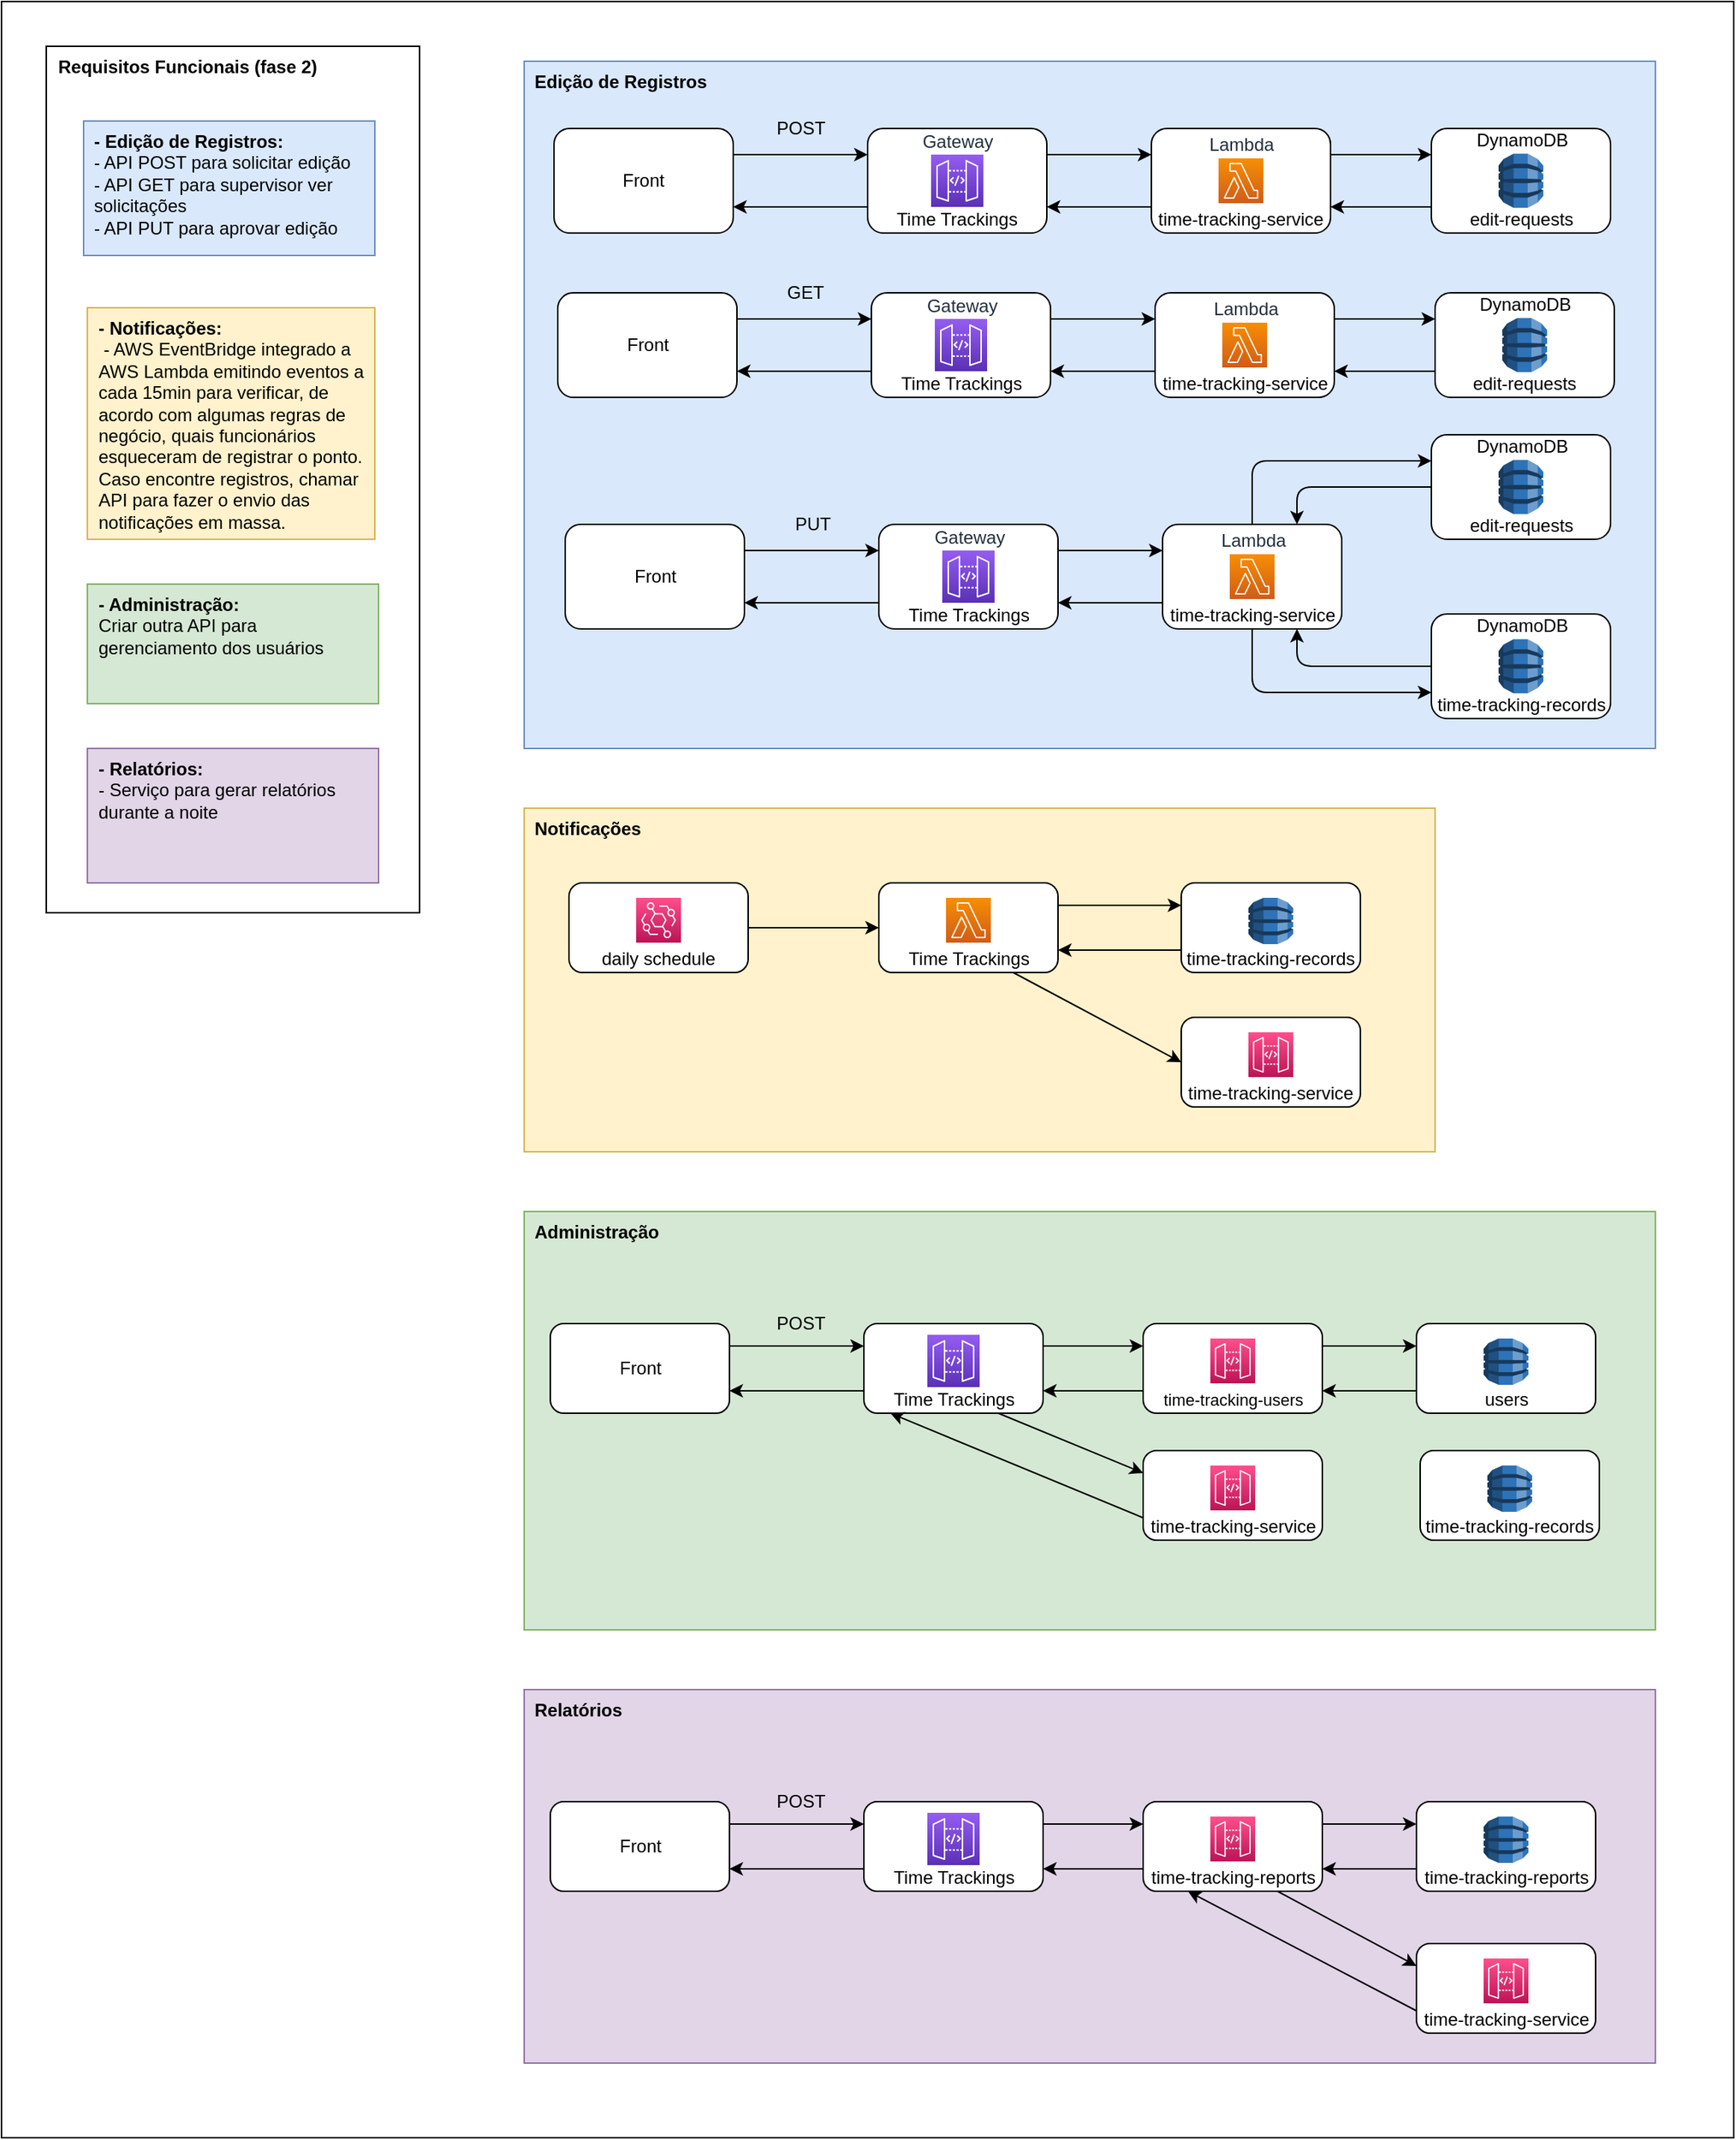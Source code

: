 <mxfile>
    <diagram id="Dt_Y4vuhJiNYURmJwnkU" name="Page-1">
        <mxGraphModel dx="2182" dy="1574" grid="1" gridSize="10" guides="1" tooltips="1" connect="1" arrows="1" fold="1" page="1" pageScale="1" pageWidth="850" pageHeight="1100" math="0" shadow="0">
            <root>
                <mxCell id="0"/>
                <mxCell id="1" parent="0"/>
                <mxCell id="322" value="" style="rounded=0;whiteSpace=wrap;html=1;align=left;verticalAlign=top;fontStyle=1;spacingLeft=6;" vertex="1" parent="1">
                    <mxGeometry x="300" y="10" width="1160" height="1430" as="geometry"/>
                </mxCell>
                <mxCell id="3" value="Requisitos Funcionais (fase 2)" style="rounded=0;whiteSpace=wrap;html=1;align=left;verticalAlign=top;fontStyle=1;spacingLeft=6;" parent="1" vertex="1">
                    <mxGeometry x="330" y="40" width="250" height="500" as="geometry"/>
                </mxCell>
                <mxCell id="4" value="&lt;b&gt;- Edição de Registros:&lt;/b&gt;&lt;br&gt;- API POST para solicitar edição&lt;br&gt;- API PUT para aprovar edição" style="rounded=0;whiteSpace=wrap;html=1;align=left;verticalAlign=top;spacingLeft=5;" parent="1" vertex="1">
                    <mxGeometry x="355" y="90" width="195" height="60" as="geometry"/>
                </mxCell>
                <mxCell id="5" value="&lt;b&gt;- Notificações:&lt;/b&gt;&lt;br&gt;&amp;nbsp;" style="rounded=0;whiteSpace=wrap;html=1;align=left;verticalAlign=top;spacingLeft=5;" parent="1" vertex="1">
                    <mxGeometry x="355" y="180" width="195" height="90" as="geometry"/>
                </mxCell>
                <mxCell id="6" value="&lt;b&gt;- Administração:&lt;/b&gt;&lt;br&gt;" style="rounded=0;whiteSpace=wrap;html=1;align=left;verticalAlign=top;spacingLeft=5;" parent="1" vertex="1">
                    <mxGeometry x="355" y="305" width="195" height="80" as="geometry"/>
                </mxCell>
                <mxCell id="7" value="&lt;b&gt;- Relatórios:&lt;/b&gt;&lt;br&gt;" style="rounded=0;whiteSpace=wrap;html=1;align=left;verticalAlign=top;spacingLeft=5;" parent="1" vertex="1">
                    <mxGeometry x="355" y="420" width="195" height="90" as="geometry"/>
                </mxCell>
                <mxCell id="8" value="Requisitos Funcionais (fase 2)" style="rounded=0;whiteSpace=wrap;html=1;align=left;verticalAlign=top;fontStyle=1;spacingLeft=6;" parent="1" vertex="1">
                    <mxGeometry x="330" y="40" width="250" height="580" as="geometry"/>
                </mxCell>
                <mxCell id="9" value="&lt;b&gt;- Edição de Registros:&lt;/b&gt;&lt;br&gt;- API POST para solicitar edição&lt;br&gt;- API GET para supervisor ver solicitações&lt;br&gt;- API PUT para aprovar edição" style="rounded=0;whiteSpace=wrap;html=1;align=left;verticalAlign=top;spacingLeft=5;fillColor=#dae8fc;strokeColor=#6c8ebf;" parent="1" vertex="1">
                    <mxGeometry x="355" y="90" width="195" height="90" as="geometry"/>
                </mxCell>
                <mxCell id="10" value="&lt;b&gt;- Notificações:&lt;/b&gt;&lt;br&gt;&amp;nbsp;- AWS EventBridge integrado a AWS Lambda emitindo eventos a cada 15min para verificar, de acordo com algumas regras de negócio, quais funcionários esqueceram de registrar o ponto. Caso encontre registros, chamar API para fazer o envio das notificações em massa." style="rounded=0;whiteSpace=wrap;html=1;align=left;verticalAlign=top;spacingLeft=5;fillColor=#fff2cc;strokeColor=#d6b656;" parent="1" vertex="1">
                    <mxGeometry x="357.5" y="215" width="192.5" height="155" as="geometry"/>
                </mxCell>
                <mxCell id="11" value="&lt;b&gt;- Administração:&lt;br&gt;&lt;/b&gt;Criar outra API para gerenciamento dos usuários" style="rounded=0;whiteSpace=wrap;html=1;align=left;verticalAlign=top;spacingLeft=5;fillColor=#d5e8d4;strokeColor=#82b366;" parent="1" vertex="1">
                    <mxGeometry x="357.5" y="400" width="195" height="80" as="geometry"/>
                </mxCell>
                <mxCell id="12" value="&lt;b&gt;- Relatórios:&lt;br&gt;&lt;/b&gt;- Serviço para gerar relatórios durante a noite" style="rounded=0;whiteSpace=wrap;html=1;align=left;verticalAlign=top;spacingLeft=5;fillColor=#e1d5e7;strokeColor=#9673a6;" parent="1" vertex="1">
                    <mxGeometry x="357.5" y="510" width="195" height="90" as="geometry"/>
                </mxCell>
                <mxCell id="68" value="&lt;b style=&quot;border-color: var(--border-color);&quot;&gt;Edição de Registros&lt;/b&gt;" style="rounded=0;whiteSpace=wrap;html=1;container=0;align=left;verticalAlign=top;spacingLeft=5;fillColor=#dae8fc;strokeColor=#6c8ebf;" parent="1" vertex="1">
                    <mxGeometry x="650" y="50" width="757.5" height="460" as="geometry"/>
                </mxCell>
                <mxCell id="102" style="edgeStyle=none;html=1;entryX=0;entryY=0.25;entryDx=0;entryDy=0;exitX=1;exitY=0.25;exitDx=0;exitDy=0;" parent="1" source="103" target="252" edge="1">
                    <mxGeometry relative="1" as="geometry">
                        <mxPoint x="887.5" y="380" as="targetPoint"/>
                    </mxGeometry>
                </mxCell>
                <mxCell id="103" value="Front" style="rounded=1;whiteSpace=wrap;html=1;container=0;" parent="1" vertex="1">
                    <mxGeometry x="677.5" y="360" width="120" height="70" as="geometry"/>
                </mxCell>
                <mxCell id="104" value="PUT" style="text;html=1;align=center;verticalAlign=middle;resizable=0;points=[];autosize=1;strokeColor=none;fillColor=none;container=0;" parent="1" vertex="1">
                    <mxGeometry x="817.5" y="345" width="50" height="30" as="geometry"/>
                </mxCell>
                <mxCell id="112" style="edgeStyle=none;html=1;entryX=1;entryY=0.75;entryDx=0;entryDy=0;exitX=0;exitY=0.75;exitDx=0;exitDy=0;" parent="1" source="252" target="103" edge="1">
                    <mxGeometry relative="1" as="geometry">
                        <mxPoint x="887.5" y="410" as="sourcePoint"/>
                    </mxGeometry>
                </mxCell>
                <mxCell id="113" style="edgeStyle=none;html=1;entryX=0;entryY=0.25;entryDx=0;entryDy=0;exitX=1;exitY=0.25;exitDx=0;exitDy=0;" parent="1" source="252" target="255" edge="1">
                    <mxGeometry relative="1" as="geometry">
                        <mxPoint x="1007.5" y="380" as="sourcePoint"/>
                        <mxPoint x="1074.5" y="380" as="targetPoint"/>
                    </mxGeometry>
                </mxCell>
                <mxCell id="114" style="edgeStyle=none;html=1;entryX=1;entryY=0.75;entryDx=0;entryDy=0;exitX=0;exitY=0.75;exitDx=0;exitDy=0;" parent="1" source="255" target="252" edge="1">
                    <mxGeometry relative="1" as="geometry">
                        <mxPoint x="1074.5" y="410" as="sourcePoint"/>
                        <mxPoint x="1007.5" y="410" as="targetPoint"/>
                    </mxGeometry>
                </mxCell>
                <mxCell id="119" value="&lt;b style=&quot;border-color: var(--border-color);&quot;&gt;Notificações&lt;/b&gt;" style="rounded=0;whiteSpace=wrap;html=1;container=0;align=left;verticalAlign=top;spacingLeft=5;fillColor=#fff2cc;strokeColor=#d6b656;" parent="1" vertex="1">
                    <mxGeometry x="650" y="550" width="610" height="230" as="geometry"/>
                </mxCell>
                <mxCell id="126" value="" style="group" parent="1" vertex="1" connectable="0">
                    <mxGeometry x="1090" y="600" width="120" height="60" as="geometry"/>
                </mxCell>
                <mxCell id="127" value="time-tracking-records" style="rounded=1;whiteSpace=wrap;html=1;container=0;verticalAlign=bottom;" parent="126" vertex="1">
                    <mxGeometry width="120" height="60" as="geometry"/>
                </mxCell>
                <mxCell id="128" value="" style="outlineConnect=0;dashed=0;verticalLabelPosition=bottom;verticalAlign=top;align=center;html=1;shape=mxgraph.aws3.dynamo_db;fillColor=#2E73B8;gradientColor=none;" parent="126" vertex="1">
                    <mxGeometry x="45" y="10" width="30" height="31" as="geometry"/>
                </mxCell>
                <mxCell id="132" style="edgeStyle=none;html=1;entryX=0;entryY=0.25;entryDx=0;entryDy=0;exitX=1;exitY=0.25;exitDx=0;exitDy=0;" parent="1" source="135" target="127" edge="1">
                    <mxGeometry relative="1" as="geometry">
                        <mxPoint x="1074.5" y="615" as="targetPoint"/>
                    </mxGeometry>
                </mxCell>
                <mxCell id="133" style="edgeStyle=none;html=1;entryX=1;entryY=0.75;entryDx=0;entryDy=0;exitX=0;exitY=0.75;exitDx=0;exitDy=0;" parent="1" source="127" target="135" edge="1">
                    <mxGeometry relative="1" as="geometry">
                        <mxPoint x="1074.5" y="645" as="sourcePoint"/>
                    </mxGeometry>
                </mxCell>
                <mxCell id="134" value="" style="group" parent="1" vertex="1" connectable="0">
                    <mxGeometry x="887.5" y="600" width="120" height="60" as="geometry"/>
                </mxCell>
                <mxCell id="135" value="&lt;span style=&quot;&quot;&gt;Time Trackings&lt;/span&gt;" style="rounded=1;whiteSpace=wrap;html=1;container=0;verticalAlign=bottom;" parent="134" vertex="1">
                    <mxGeometry width="120" height="60" as="geometry"/>
                </mxCell>
                <mxCell id="174" value="" style="sketch=0;points=[[0,0,0],[0.25,0,0],[0.5,0,0],[0.75,0,0],[1,0,0],[0,1,0],[0.25,1,0],[0.5,1,0],[0.75,1,0],[1,1,0],[0,0.25,0],[0,0.5,0],[0,0.75,0],[1,0.25,0],[1,0.5,0],[1,0.75,0]];outlineConnect=0;fontColor=#232F3E;gradientColor=#F78E04;gradientDirection=north;fillColor=#D05C17;strokeColor=#ffffff;dashed=0;verticalLabelPosition=bottom;verticalAlign=top;align=center;html=1;fontSize=12;fontStyle=0;aspect=fixed;shape=mxgraph.aws4.resourceIcon;resIcon=mxgraph.aws4.lambda;container=0;" parent="134" vertex="1">
                    <mxGeometry x="45" y="10" width="30" height="30" as="geometry"/>
                </mxCell>
                <mxCell id="173" style="edgeStyle=none;html=1;entryX=0;entryY=0.5;entryDx=0;entryDy=0;" parent="1" source="170" target="135" edge="1">
                    <mxGeometry relative="1" as="geometry"/>
                </mxCell>
                <mxCell id="170" value="daily&amp;nbsp;&lt;span style=&quot;&quot;&gt;schedule&lt;/span&gt;" style="rounded=1;whiteSpace=wrap;html=1;container=0;verticalAlign=bottom;" parent="1" vertex="1">
                    <mxGeometry x="680" y="600" width="120" height="60" as="geometry"/>
                </mxCell>
                <mxCell id="169" value="" style="sketch=0;points=[[0,0,0],[0.25,0,0],[0.5,0,0],[0.75,0,0],[1,0,0],[0,1,0],[0.25,1,0],[0.5,1,0],[0.75,1,0],[1,1,0],[0,0.25,0],[0,0.5,0],[0,0.75,0],[1,0.25,0],[1,0.5,0],[1,0.75,0]];outlineConnect=0;fontColor=#232F3E;gradientColor=#FF4F8B;gradientDirection=north;fillColor=#BC1356;strokeColor=#ffffff;dashed=0;verticalLabelPosition=bottom;verticalAlign=top;align=center;html=1;fontSize=12;fontStyle=0;aspect=fixed;shape=mxgraph.aws4.resourceIcon;resIcon=mxgraph.aws4.eventbridge;" parent="1" vertex="1">
                    <mxGeometry x="725" y="610" width="30" height="30" as="geometry"/>
                </mxCell>
                <mxCell id="175" style="edgeStyle=none;html=1;entryX=0;entryY=0.5;entryDx=0;entryDy=0;exitX=0.75;exitY=1;exitDx=0;exitDy=0;" parent="1" source="135" target="140" edge="1">
                    <mxGeometry relative="1" as="geometry"/>
                </mxCell>
                <mxCell id="177" value="" style="group" parent="1" vertex="1" connectable="0">
                    <mxGeometry x="1090" y="690" width="120" height="60" as="geometry"/>
                </mxCell>
                <mxCell id="140" value="&lt;span style=&quot;&quot;&gt;time-tracking-service&lt;/span&gt;" style="rounded=1;whiteSpace=wrap;html=1;container=0;verticalAlign=bottom;" parent="177" vertex="1">
                    <mxGeometry width="120" height="60" as="geometry"/>
                </mxCell>
                <mxCell id="141" value="" style="sketch=0;points=[[0,0,0],[0.25,0,0],[0.5,0,0],[0.75,0,0],[1,0,0],[0,1,0],[0.25,1,0],[0.5,1,0],[0.75,1,0],[1,1,0],[0,0.25,0],[0,0.5,0],[0,0.75,0],[1,0.25,0],[1,0.5,0],[1,0.75,0]];outlineConnect=0;fontColor=#232F3E;gradientColor=#FF4F8B;gradientDirection=north;fillColor=#BC1356;strokeColor=#ffffff;dashed=0;verticalLabelPosition=bottom;verticalAlign=top;align=center;html=1;fontSize=12;fontStyle=0;aspect=fixed;shape=mxgraph.aws4.resourceIcon;resIcon=mxgraph.aws4.api_gateway;container=0;" parent="177" vertex="1">
                    <mxGeometry x="45" y="10" width="30" height="30" as="geometry"/>
                </mxCell>
                <mxCell id="195" value="&lt;b style=&quot;border-color: var(--border-color);&quot;&gt;Administração&lt;/b&gt;" style="rounded=0;whiteSpace=wrap;html=1;container=0;align=left;verticalAlign=top;spacingLeft=5;fillColor=#d5e8d4;strokeColor=#82b366;" parent="1" vertex="1">
                    <mxGeometry x="650" y="820" width="757.5" height="280" as="geometry"/>
                </mxCell>
                <mxCell id="196" style="edgeStyle=none;html=1;entryX=0;entryY=0.25;entryDx=0;entryDy=0;exitX=1;exitY=0.25;exitDx=0;exitDy=0;" parent="1" source="197" target="210" edge="1">
                    <mxGeometry relative="1" as="geometry"/>
                </mxCell>
                <mxCell id="197" value="Front" style="rounded=1;whiteSpace=wrap;html=1;container=0;" parent="1" vertex="1">
                    <mxGeometry x="667.5" y="895" width="120" height="60" as="geometry"/>
                </mxCell>
                <mxCell id="198" value="POST" style="text;html=1;align=center;verticalAlign=middle;resizable=0;points=[];autosize=1;strokeColor=none;fillColor=none;container=0;" parent="1" vertex="1">
                    <mxGeometry x="805" y="880" width="60" height="30" as="geometry"/>
                </mxCell>
                <mxCell id="235" style="edgeStyle=none;html=1;entryX=0;entryY=0.25;entryDx=0;entryDy=0;fontSize=11;exitX=0.75;exitY=1;exitDx=0;exitDy=0;" parent="1" source="210" target="233" edge="1">
                    <mxGeometry relative="1" as="geometry"/>
                </mxCell>
                <mxCell id="199" value="&lt;span style=&quot;&quot;&gt;&lt;font style=&quot;font-size: 11px;&quot;&gt;time-tracking-users&lt;/font&gt;&lt;/span&gt;" style="rounded=1;whiteSpace=wrap;html=1;container=0;verticalAlign=bottom;" parent="1" vertex="1">
                    <mxGeometry x="1064.5" y="895" width="120" height="60" as="geometry"/>
                </mxCell>
                <mxCell id="200" value="" style="sketch=0;points=[[0,0,0],[0.25,0,0],[0.5,0,0],[0.75,0,0],[1,0,0],[0,1,0],[0.25,1,0],[0.5,1,0],[0.75,1,0],[1,1,0],[0,0.25,0],[0,0.5,0],[0,0.75,0],[1,0.25,0],[1,0.5,0],[1,0.75,0]];outlineConnect=0;fontColor=#232F3E;gradientColor=#FF4F8B;gradientDirection=north;fillColor=#BC1356;strokeColor=#ffffff;dashed=0;verticalLabelPosition=bottom;verticalAlign=top;align=center;html=1;fontSize=12;fontStyle=0;aspect=fixed;shape=mxgraph.aws4.resourceIcon;resIcon=mxgraph.aws4.api_gateway;container=0;" parent="1" vertex="1">
                    <mxGeometry x="1109.5" y="905" width="30" height="30" as="geometry"/>
                </mxCell>
                <mxCell id="201" value="" style="group" parent="1" vertex="1" connectable="0">
                    <mxGeometry x="1247.5" y="895" width="120" height="60" as="geometry"/>
                </mxCell>
                <mxCell id="202" value="users" style="rounded=1;whiteSpace=wrap;html=1;container=0;verticalAlign=bottom;" parent="201" vertex="1">
                    <mxGeometry width="120" height="60" as="geometry"/>
                </mxCell>
                <mxCell id="203" value="" style="outlineConnect=0;dashed=0;verticalLabelPosition=bottom;verticalAlign=top;align=center;html=1;shape=mxgraph.aws3.dynamo_db;fillColor=#2E73B8;gradientColor=none;" parent="201" vertex="1">
                    <mxGeometry x="45" y="10" width="30" height="31" as="geometry"/>
                </mxCell>
                <mxCell id="204" style="edgeStyle=none;html=1;entryX=0;entryY=0.25;entryDx=0;entryDy=0;exitX=1;exitY=0.25;exitDx=0;exitDy=0;" parent="1" source="199" target="202" edge="1">
                    <mxGeometry relative="1" as="geometry"/>
                </mxCell>
                <mxCell id="205" style="edgeStyle=none;html=1;entryX=1;entryY=0.75;entryDx=0;entryDy=0;exitX=0;exitY=0.75;exitDx=0;exitDy=0;" parent="1" source="202" target="199" edge="1">
                    <mxGeometry relative="1" as="geometry"/>
                </mxCell>
                <mxCell id="206" style="edgeStyle=none;html=1;entryX=1;entryY=0.75;entryDx=0;entryDy=0;exitX=0;exitY=0.75;exitDx=0;exitDy=0;" parent="1" source="210" target="197" edge="1">
                    <mxGeometry relative="1" as="geometry"/>
                </mxCell>
                <mxCell id="207" style="edgeStyle=none;html=1;entryX=0;entryY=0.25;entryDx=0;entryDy=0;exitX=1;exitY=0.25;exitDx=0;exitDy=0;" parent="1" source="210" target="199" edge="1">
                    <mxGeometry relative="1" as="geometry"/>
                </mxCell>
                <mxCell id="208" style="edgeStyle=none;html=1;entryX=1;entryY=0.75;entryDx=0;entryDy=0;exitX=0;exitY=0.75;exitDx=0;exitDy=0;" parent="1" source="199" target="210" edge="1">
                    <mxGeometry relative="1" as="geometry"/>
                </mxCell>
                <mxCell id="209" value="" style="group" parent="1" vertex="1" connectable="0">
                    <mxGeometry x="877.5" y="895" width="120" height="60" as="geometry"/>
                </mxCell>
                <mxCell id="210" value="&lt;span style=&quot;&quot;&gt;Time Trackings&lt;/span&gt;" style="rounded=1;whiteSpace=wrap;html=1;container=0;verticalAlign=bottom;" parent="209" vertex="1">
                    <mxGeometry width="120" height="60" as="geometry"/>
                </mxCell>
                <mxCell id="211" value="" style="sketch=0;points=[[0,0,0],[0.25,0,0],[0.5,0,0],[0.75,0,0],[1,0,0],[0,1,0],[0.25,1,0],[0.5,1,0],[0.75,1,0],[1,1,0],[0,0.25,0],[0,0.5,0],[0,0.75,0],[1,0.25,0],[1,0.5,0],[1,0.75,0]];outlineConnect=0;fontColor=#232F3E;gradientColor=#945DF2;gradientDirection=north;fillColor=#5A30B5;strokeColor=#ffffff;dashed=0;verticalLabelPosition=bottom;verticalAlign=top;align=center;html=1;fontSize=12;fontStyle=0;aspect=fixed;shape=mxgraph.aws4.resourceIcon;resIcon=mxgraph.aws4.api_gateway;" parent="209" vertex="1">
                    <mxGeometry x="42.5" y="7.5" width="35" height="35" as="geometry"/>
                </mxCell>
                <mxCell id="212" value="&lt;b style=&quot;border-color: var(--border-color);&quot;&gt;Relatórios&lt;/b&gt;" style="rounded=0;whiteSpace=wrap;html=1;container=0;align=left;verticalAlign=top;spacingLeft=5;fillColor=#e1d5e7;strokeColor=#9673a6;" parent="1" vertex="1">
                    <mxGeometry x="650" y="1140" width="757.5" height="250" as="geometry"/>
                </mxCell>
                <mxCell id="213" style="edgeStyle=none;html=1;entryX=0;entryY=0.25;entryDx=0;entryDy=0;exitX=1;exitY=0.25;exitDx=0;exitDy=0;" parent="1" source="214" target="227" edge="1">
                    <mxGeometry relative="1" as="geometry"/>
                </mxCell>
                <mxCell id="214" value="Front" style="rounded=1;whiteSpace=wrap;html=1;container=0;" parent="1" vertex="1">
                    <mxGeometry x="667.5" y="1215" width="120" height="60" as="geometry"/>
                </mxCell>
                <mxCell id="215" value="POST" style="text;html=1;align=center;verticalAlign=middle;resizable=0;points=[];autosize=1;strokeColor=none;fillColor=none;container=0;" parent="1" vertex="1">
                    <mxGeometry x="805" y="1200" width="60" height="30" as="geometry"/>
                </mxCell>
                <mxCell id="231" style="edgeStyle=none;html=1;entryX=0;entryY=0.25;entryDx=0;entryDy=0;exitX=0.75;exitY=1;exitDx=0;exitDy=0;" parent="1" source="216" target="229" edge="1">
                    <mxGeometry relative="1" as="geometry"/>
                </mxCell>
                <mxCell id="216" value="&lt;span style=&quot;&quot;&gt;time-tracking-reports&lt;/span&gt;" style="rounded=1;whiteSpace=wrap;html=1;container=0;verticalAlign=bottom;" parent="1" vertex="1">
                    <mxGeometry x="1064.5" y="1215" width="120" height="60" as="geometry"/>
                </mxCell>
                <mxCell id="217" value="" style="sketch=0;points=[[0,0,0],[0.25,0,0],[0.5,0,0],[0.75,0,0],[1,0,0],[0,1,0],[0.25,1,0],[0.5,1,0],[0.75,1,0],[1,1,0],[0,0.25,0],[0,0.5,0],[0,0.75,0],[1,0.25,0],[1,0.5,0],[1,0.75,0]];outlineConnect=0;fontColor=#232F3E;gradientColor=#FF4F8B;gradientDirection=north;fillColor=#BC1356;strokeColor=#ffffff;dashed=0;verticalLabelPosition=bottom;verticalAlign=top;align=center;html=1;fontSize=12;fontStyle=0;aspect=fixed;shape=mxgraph.aws4.resourceIcon;resIcon=mxgraph.aws4.api_gateway;container=0;" parent="1" vertex="1">
                    <mxGeometry x="1109.5" y="1225" width="30" height="30" as="geometry"/>
                </mxCell>
                <mxCell id="218" value="" style="group" parent="1" vertex="1" connectable="0">
                    <mxGeometry x="1247.5" y="1215" width="120" height="60" as="geometry"/>
                </mxCell>
                <mxCell id="219" value="time-tracking-reports" style="rounded=1;whiteSpace=wrap;html=1;container=0;verticalAlign=bottom;" parent="218" vertex="1">
                    <mxGeometry width="120" height="60" as="geometry"/>
                </mxCell>
                <mxCell id="220" value="" style="outlineConnect=0;dashed=0;verticalLabelPosition=bottom;verticalAlign=top;align=center;html=1;shape=mxgraph.aws3.dynamo_db;fillColor=#2E73B8;gradientColor=none;" parent="218" vertex="1">
                    <mxGeometry x="45" y="10" width="30" height="31" as="geometry"/>
                </mxCell>
                <mxCell id="221" style="edgeStyle=none;html=1;entryX=0;entryY=0.25;entryDx=0;entryDy=0;exitX=1;exitY=0.25;exitDx=0;exitDy=0;" parent="1" source="216" target="219" edge="1">
                    <mxGeometry relative="1" as="geometry"/>
                </mxCell>
                <mxCell id="222" style="edgeStyle=none;html=1;entryX=1;entryY=0.75;entryDx=0;entryDy=0;exitX=0;exitY=0.75;exitDx=0;exitDy=0;" parent="1" source="219" target="216" edge="1">
                    <mxGeometry relative="1" as="geometry"/>
                </mxCell>
                <mxCell id="223" style="edgeStyle=none;html=1;entryX=1;entryY=0.75;entryDx=0;entryDy=0;exitX=0;exitY=0.75;exitDx=0;exitDy=0;" parent="1" source="227" target="214" edge="1">
                    <mxGeometry relative="1" as="geometry"/>
                </mxCell>
                <mxCell id="224" style="edgeStyle=none;html=1;entryX=0;entryY=0.25;entryDx=0;entryDy=0;exitX=1;exitY=0.25;exitDx=0;exitDy=0;" parent="1" source="227" target="216" edge="1">
                    <mxGeometry relative="1" as="geometry"/>
                </mxCell>
                <mxCell id="225" style="edgeStyle=none;html=1;entryX=1;entryY=0.75;entryDx=0;entryDy=0;exitX=0;exitY=0.75;exitDx=0;exitDy=0;" parent="1" source="216" target="227" edge="1">
                    <mxGeometry relative="1" as="geometry"/>
                </mxCell>
                <mxCell id="226" value="" style="group" parent="1" vertex="1" connectable="0">
                    <mxGeometry x="877.5" y="1215" width="120" height="60" as="geometry"/>
                </mxCell>
                <mxCell id="227" value="&lt;span style=&quot;&quot;&gt;Time Trackings&lt;/span&gt;" style="rounded=1;whiteSpace=wrap;html=1;container=0;verticalAlign=bottom;" parent="226" vertex="1">
                    <mxGeometry width="120" height="60" as="geometry"/>
                </mxCell>
                <mxCell id="228" value="" style="sketch=0;points=[[0,0,0],[0.25,0,0],[0.5,0,0],[0.75,0,0],[1,0,0],[0,1,0],[0.25,1,0],[0.5,1,0],[0.75,1,0],[1,1,0],[0,0.25,0],[0,0.5,0],[0,0.75,0],[1,0.25,0],[1,0.5,0],[1,0.75,0]];outlineConnect=0;fontColor=#232F3E;gradientColor=#945DF2;gradientDirection=north;fillColor=#5A30B5;strokeColor=#ffffff;dashed=0;verticalLabelPosition=bottom;verticalAlign=top;align=center;html=1;fontSize=12;fontStyle=0;aspect=fixed;shape=mxgraph.aws4.resourceIcon;resIcon=mxgraph.aws4.api_gateway;" parent="226" vertex="1">
                    <mxGeometry x="42.5" y="7.5" width="35" height="35" as="geometry"/>
                </mxCell>
                <mxCell id="232" style="edgeStyle=none;html=1;entryX=0.25;entryY=1;entryDx=0;entryDy=0;exitX=0;exitY=0.75;exitDx=0;exitDy=0;" parent="1" source="229" target="216" edge="1">
                    <mxGeometry relative="1" as="geometry"/>
                </mxCell>
                <mxCell id="229" value="&lt;span style=&quot;&quot;&gt;time-tracking-service&lt;/span&gt;" style="rounded=1;whiteSpace=wrap;html=1;container=0;verticalAlign=bottom;" parent="1" vertex="1">
                    <mxGeometry x="1247.5" y="1310" width="120" height="60" as="geometry"/>
                </mxCell>
                <mxCell id="230" value="" style="sketch=0;points=[[0,0,0],[0.25,0,0],[0.5,0,0],[0.75,0,0],[1,0,0],[0,1,0],[0.25,1,0],[0.5,1,0],[0.75,1,0],[1,1,0],[0,0.25,0],[0,0.5,0],[0,0.75,0],[1,0.25,0],[1,0.5,0],[1,0.75,0]];outlineConnect=0;fontColor=#232F3E;gradientColor=#FF4F8B;gradientDirection=north;fillColor=#BC1356;strokeColor=#ffffff;dashed=0;verticalLabelPosition=bottom;verticalAlign=top;align=center;html=1;fontSize=12;fontStyle=0;aspect=fixed;shape=mxgraph.aws4.resourceIcon;resIcon=mxgraph.aws4.api_gateway;container=0;" parent="1" vertex="1">
                    <mxGeometry x="1292.5" y="1320" width="30" height="30" as="geometry"/>
                </mxCell>
                <mxCell id="236" style="edgeStyle=none;html=1;entryX=0.148;entryY=1;entryDx=0;entryDy=0;fontSize=11;exitX=0;exitY=0.75;exitDx=0;exitDy=0;entryPerimeter=0;" parent="1" source="233" target="210" edge="1">
                    <mxGeometry relative="1" as="geometry"/>
                </mxCell>
                <mxCell id="233" value="time-tracking-service" style="rounded=1;whiteSpace=wrap;html=1;container=0;verticalAlign=bottom;" parent="1" vertex="1">
                    <mxGeometry x="1064.5" y="980" width="120" height="60" as="geometry"/>
                </mxCell>
                <mxCell id="234" value="" style="sketch=0;points=[[0,0,0],[0.25,0,0],[0.5,0,0],[0.75,0,0],[1,0,0],[0,1,0],[0.25,1,0],[0.5,1,0],[0.75,1,0],[1,1,0],[0,0.25,0],[0,0.5,0],[0,0.75,0],[1,0.25,0],[1,0.5,0],[1,0.75,0]];outlineConnect=0;fontColor=#232F3E;gradientColor=#FF4F8B;gradientDirection=north;fillColor=#BC1356;strokeColor=#ffffff;dashed=0;verticalLabelPosition=bottom;verticalAlign=top;align=center;html=1;fontSize=12;fontStyle=0;aspect=fixed;shape=mxgraph.aws4.resourceIcon;resIcon=mxgraph.aws4.api_gateway;container=0;" parent="1" vertex="1">
                    <mxGeometry x="1109.5" y="990" width="30" height="30" as="geometry"/>
                </mxCell>
                <mxCell id="239" value="" style="group" vertex="1" connectable="0" parent="1">
                    <mxGeometry x="1250" y="980" width="120" height="60" as="geometry"/>
                </mxCell>
                <mxCell id="240" value="time-tracking-records" style="rounded=1;whiteSpace=wrap;html=1;container=0;verticalAlign=bottom;" vertex="1" parent="239">
                    <mxGeometry width="120" height="60" as="geometry"/>
                </mxCell>
                <mxCell id="241" value="" style="outlineConnect=0;dashed=0;verticalLabelPosition=bottom;verticalAlign=top;align=center;html=1;shape=mxgraph.aws3.dynamo_db;fillColor=#2E73B8;gradientColor=none;" vertex="1" parent="239">
                    <mxGeometry x="45" y="10" width="30" height="31" as="geometry"/>
                </mxCell>
                <mxCell id="251" value="" style="group" vertex="1" connectable="0" parent="1">
                    <mxGeometry x="887.5" y="360" width="120" height="70" as="geometry"/>
                </mxCell>
                <mxCell id="252" value="&lt;span style=&quot;&quot;&gt;Time Trackings&lt;/span&gt;" style="rounded=1;whiteSpace=wrap;html=1;container=0;verticalAlign=bottom;" vertex="1" parent="251">
                    <mxGeometry width="120" height="70" as="geometry"/>
                </mxCell>
                <mxCell id="253" value="Gateway" style="sketch=0;points=[[0,0,0],[0.25,0,0],[0.5,0,0],[0.75,0,0],[1,0,0],[0,1,0],[0.25,1,0],[0.5,1,0],[0.75,1,0],[1,1,0],[0,0.25,0],[0,0.5,0],[0,0.75,0],[1,0.25,0],[1,0.5,0],[1,0.75,0]];outlineConnect=0;fontColor=#232F3E;gradientColor=#945DF2;gradientDirection=north;fillColor=#5A30B5;strokeColor=#ffffff;dashed=0;verticalLabelPosition=top;verticalAlign=bottom;align=center;html=1;fontSize=12;fontStyle=0;aspect=fixed;shape=mxgraph.aws4.resourceIcon;resIcon=mxgraph.aws4.api_gateway;labelPosition=center;" vertex="1" parent="251">
                    <mxGeometry x="42.5" y="17.5" width="35" height="35" as="geometry"/>
                </mxCell>
                <mxCell id="254" value="" style="group;labelPosition=center;verticalLabelPosition=top;align=center;verticalAlign=bottom;" vertex="1" connectable="0" parent="1">
                    <mxGeometry x="1077.5" y="360" width="120" height="70" as="geometry"/>
                </mxCell>
                <mxCell id="269" value="" style="group" vertex="1" connectable="0" parent="254">
                    <mxGeometry width="120" height="70" as="geometry"/>
                </mxCell>
                <mxCell id="255" value="time-tracking-service" style="rounded=1;whiteSpace=wrap;html=1;container=0;verticalAlign=bottom;" vertex="1" parent="269">
                    <mxGeometry width="120" height="70" as="geometry"/>
                </mxCell>
                <mxCell id="257" value="Lambda" style="sketch=0;points=[[0,0,0],[0.25,0,0],[0.5,0,0],[0.75,0,0],[1,0,0],[0,1,0],[0.25,1,0],[0.5,1,0],[0.75,1,0],[1,1,0],[0,0.25,0],[0,0.5,0],[0,0.75,0],[1,0.25,0],[1,0.5,0],[1,0.75,0]];outlineConnect=0;fontColor=#232F3E;gradientColor=#F78E04;gradientDirection=north;fillColor=#D05C17;strokeColor=#ffffff;dashed=0;verticalLabelPosition=top;verticalAlign=bottom;align=center;html=1;fontSize=12;fontStyle=0;aspect=fixed;shape=mxgraph.aws4.resourceIcon;resIcon=mxgraph.aws4.lambda;container=0;labelPosition=center;" vertex="1" parent="269">
                    <mxGeometry x="45" y="20" width="30" height="30" as="geometry"/>
                </mxCell>
                <mxCell id="258" value="" style="group" vertex="1" connectable="0" parent="1">
                    <mxGeometry x="1257.5" y="420" width="120" height="70" as="geometry"/>
                </mxCell>
                <mxCell id="259" value="time-tracking-records" style="rounded=1;whiteSpace=wrap;html=1;container=0;verticalAlign=bottom;" vertex="1" parent="258">
                    <mxGeometry width="120" height="70" as="geometry"/>
                </mxCell>
                <mxCell id="260" value="DynamoDB" style="outlineConnect=0;dashed=0;verticalLabelPosition=top;verticalAlign=bottom;align=center;html=1;shape=mxgraph.aws3.dynamo_db;fillColor=#2E73B8;gradientColor=none;labelPosition=center;" vertex="1" parent="258">
                    <mxGeometry x="45" y="16.917" width="30" height="36.167" as="geometry"/>
                </mxCell>
                <mxCell id="261" value="" style="group" vertex="1" connectable="0" parent="1">
                    <mxGeometry x="1257.5" y="300" width="120" height="70" as="geometry"/>
                </mxCell>
                <mxCell id="262" value="edit-requests" style="rounded=1;whiteSpace=wrap;html=1;container=0;verticalAlign=bottom;" vertex="1" parent="261">
                    <mxGeometry width="120" height="70" as="geometry"/>
                </mxCell>
                <mxCell id="263" value="DynamoDB" style="outlineConnect=0;dashed=0;verticalLabelPosition=top;verticalAlign=bottom;align=center;html=1;shape=mxgraph.aws3.dynamo_db;fillColor=#2E73B8;gradientColor=none;labelPosition=center;" vertex="1" parent="261">
                    <mxGeometry x="45" y="16.917" width="30" height="36.167" as="geometry"/>
                </mxCell>
                <mxCell id="264" style="edgeStyle=orthogonalEdgeStyle;html=1;entryX=0;entryY=0.25;entryDx=0;entryDy=0;exitX=0.5;exitY=0;exitDx=0;exitDy=0;" edge="1" parent="1" source="255" target="262">
                    <mxGeometry relative="1" as="geometry"/>
                </mxCell>
                <mxCell id="265" style="edgeStyle=orthogonalEdgeStyle;html=1;entryX=0;entryY=0.75;entryDx=0;entryDy=0;exitX=0.5;exitY=1;exitDx=0;exitDy=0;" edge="1" parent="1" source="255" target="259">
                    <mxGeometry relative="1" as="geometry"/>
                </mxCell>
                <mxCell id="267" style="edgeStyle=orthogonalEdgeStyle;html=1;entryX=0.75;entryY=1;entryDx=0;entryDy=0;" edge="1" parent="1" source="259" target="255">
                    <mxGeometry relative="1" as="geometry"/>
                </mxCell>
                <mxCell id="268" style="edgeStyle=orthogonalEdgeStyle;html=1;entryX=0.75;entryY=0;entryDx=0;entryDy=0;exitX=0;exitY=0.5;exitDx=0;exitDy=0;" edge="1" parent="1" source="262" target="255">
                    <mxGeometry relative="1" as="geometry"/>
                </mxCell>
                <mxCell id="270" style="edgeStyle=none;html=1;entryX=0;entryY=0.25;entryDx=0;entryDy=0;exitX=1;exitY=0.25;exitDx=0;exitDy=0;" edge="1" parent="1" source="271" target="277">
                    <mxGeometry relative="1" as="geometry">
                        <mxPoint x="880" y="115" as="targetPoint"/>
                    </mxGeometry>
                </mxCell>
                <mxCell id="271" value="Front" style="rounded=1;whiteSpace=wrap;html=1;container=0;" vertex="1" parent="1">
                    <mxGeometry x="670" y="95" width="120" height="70" as="geometry"/>
                </mxCell>
                <mxCell id="272" value="POST" style="text;html=1;align=center;verticalAlign=middle;resizable=0;points=[];autosize=1;strokeColor=none;fillColor=none;container=0;" vertex="1" parent="1">
                    <mxGeometry x="805" y="80" width="60" height="30" as="geometry"/>
                </mxCell>
                <mxCell id="273" style="edgeStyle=none;html=1;entryX=1;entryY=0.75;entryDx=0;entryDy=0;exitX=0;exitY=0.75;exitDx=0;exitDy=0;" edge="1" parent="1" source="277" target="271">
                    <mxGeometry relative="1" as="geometry">
                        <mxPoint x="880" y="145" as="sourcePoint"/>
                    </mxGeometry>
                </mxCell>
                <mxCell id="274" style="edgeStyle=none;html=1;entryX=0;entryY=0.25;entryDx=0;entryDy=0;exitX=1;exitY=0.25;exitDx=0;exitDy=0;" edge="1" parent="1" source="277" target="281">
                    <mxGeometry relative="1" as="geometry">
                        <mxPoint x="1000" y="115" as="sourcePoint"/>
                        <mxPoint x="1067" y="115" as="targetPoint"/>
                    </mxGeometry>
                </mxCell>
                <mxCell id="275" style="edgeStyle=none;html=1;entryX=1;entryY=0.75;entryDx=0;entryDy=0;exitX=0;exitY=0.75;exitDx=0;exitDy=0;" edge="1" parent="1" source="281" target="277">
                    <mxGeometry relative="1" as="geometry">
                        <mxPoint x="1067" y="145" as="sourcePoint"/>
                        <mxPoint x="1000" y="145" as="targetPoint"/>
                    </mxGeometry>
                </mxCell>
                <mxCell id="276" value="" style="group" vertex="1" connectable="0" parent="1">
                    <mxGeometry x="880" y="95" width="120" height="70" as="geometry"/>
                </mxCell>
                <mxCell id="277" value="&lt;span style=&quot;&quot;&gt;Time Trackings&lt;/span&gt;" style="rounded=1;whiteSpace=wrap;html=1;container=0;verticalAlign=bottom;" vertex="1" parent="276">
                    <mxGeometry width="120" height="70" as="geometry"/>
                </mxCell>
                <mxCell id="278" value="Gateway" style="sketch=0;points=[[0,0,0],[0.25,0,0],[0.5,0,0],[0.75,0,0],[1,0,0],[0,1,0],[0.25,1,0],[0.5,1,0],[0.75,1,0],[1,1,0],[0,0.25,0],[0,0.5,0],[0,0.75,0],[1,0.25,0],[1,0.5,0],[1,0.75,0]];outlineConnect=0;fontColor=#232F3E;gradientColor=#945DF2;gradientDirection=north;fillColor=#5A30B5;strokeColor=#ffffff;dashed=0;verticalLabelPosition=top;verticalAlign=bottom;align=center;html=1;fontSize=12;fontStyle=0;aspect=fixed;shape=mxgraph.aws4.resourceIcon;resIcon=mxgraph.aws4.api_gateway;labelPosition=center;" vertex="1" parent="276">
                    <mxGeometry x="42.5" y="17.5" width="35" height="35" as="geometry"/>
                </mxCell>
                <mxCell id="279" value="" style="group;labelPosition=center;verticalLabelPosition=top;align=center;verticalAlign=bottom;" vertex="1" connectable="0" parent="1">
                    <mxGeometry x="1070" y="95" width="120" height="70" as="geometry"/>
                </mxCell>
                <mxCell id="280" value="" style="group" vertex="1" connectable="0" parent="279">
                    <mxGeometry width="120" height="70" as="geometry"/>
                </mxCell>
                <mxCell id="281" value="time-tracking-service" style="rounded=1;whiteSpace=wrap;html=1;container=0;verticalAlign=bottom;" vertex="1" parent="280">
                    <mxGeometry width="120" height="70" as="geometry"/>
                </mxCell>
                <mxCell id="282" value="Lambda" style="sketch=0;points=[[0,0,0],[0.25,0,0],[0.5,0,0],[0.75,0,0],[1,0,0],[0,1,0],[0.25,1,0],[0.5,1,0],[0.75,1,0],[1,1,0],[0,0.25,0],[0,0.5,0],[0,0.75,0],[1,0.25,0],[1,0.5,0],[1,0.75,0]];outlineConnect=0;fontColor=#232F3E;gradientColor=#F78E04;gradientDirection=north;fillColor=#D05C17;strokeColor=#ffffff;dashed=0;verticalLabelPosition=top;verticalAlign=bottom;align=center;html=1;fontSize=12;fontStyle=0;aspect=fixed;shape=mxgraph.aws4.resourceIcon;resIcon=mxgraph.aws4.lambda;container=0;labelPosition=center;" vertex="1" parent="280">
                    <mxGeometry x="45" y="20" width="30" height="30" as="geometry"/>
                </mxCell>
                <mxCell id="299" value="" style="group" vertex="1" connectable="0" parent="1">
                    <mxGeometry x="1257.5" y="95" width="120" height="70" as="geometry"/>
                </mxCell>
                <mxCell id="300" value="edit-requests" style="rounded=1;whiteSpace=wrap;html=1;container=0;verticalAlign=bottom;" vertex="1" parent="299">
                    <mxGeometry width="120" height="70" as="geometry"/>
                </mxCell>
                <mxCell id="301" value="DynamoDB" style="outlineConnect=0;dashed=0;verticalLabelPosition=top;verticalAlign=bottom;align=center;html=1;shape=mxgraph.aws3.dynamo_db;fillColor=#2E73B8;gradientColor=none;labelPosition=center;" vertex="1" parent="299">
                    <mxGeometry x="45" y="16.917" width="30" height="36.167" as="geometry"/>
                </mxCell>
                <mxCell id="302" style="edgeStyle=orthogonalEdgeStyle;html=1;entryX=0;entryY=0.25;entryDx=0;entryDy=0;exitX=1;exitY=0.25;exitDx=0;exitDy=0;" edge="1" parent="1" source="281" target="300">
                    <mxGeometry relative="1" as="geometry"/>
                </mxCell>
                <mxCell id="303" style="edgeStyle=orthogonalEdgeStyle;html=1;entryX=1;entryY=0.75;entryDx=0;entryDy=0;exitX=0;exitY=0.75;exitDx=0;exitDy=0;" edge="1" parent="1" source="300" target="281">
                    <mxGeometry relative="1" as="geometry"/>
                </mxCell>
                <mxCell id="304" style="edgeStyle=none;html=1;entryX=0;entryY=0.25;entryDx=0;entryDy=0;exitX=1;exitY=0.25;exitDx=0;exitDy=0;" edge="1" parent="1" source="305" target="311">
                    <mxGeometry relative="1" as="geometry">
                        <mxPoint x="882.5" y="225" as="targetPoint"/>
                    </mxGeometry>
                </mxCell>
                <mxCell id="305" value="Front" style="rounded=1;whiteSpace=wrap;html=1;container=0;" vertex="1" parent="1">
                    <mxGeometry x="672.5" y="205" width="120" height="70" as="geometry"/>
                </mxCell>
                <mxCell id="306" value="GET" style="text;html=1;align=center;verticalAlign=middle;resizable=0;points=[];autosize=1;strokeColor=none;fillColor=none;container=0;" vertex="1" parent="1">
                    <mxGeometry x="812.5" y="190" width="50" height="30" as="geometry"/>
                </mxCell>
                <mxCell id="307" style="edgeStyle=none;html=1;entryX=1;entryY=0.75;entryDx=0;entryDy=0;exitX=0;exitY=0.75;exitDx=0;exitDy=0;" edge="1" parent="1" source="311" target="305">
                    <mxGeometry relative="1" as="geometry">
                        <mxPoint x="882.5" y="255" as="sourcePoint"/>
                    </mxGeometry>
                </mxCell>
                <mxCell id="308" style="edgeStyle=none;html=1;entryX=0;entryY=0.25;entryDx=0;entryDy=0;exitX=1;exitY=0.25;exitDx=0;exitDy=0;" edge="1" parent="1" source="311" target="315">
                    <mxGeometry relative="1" as="geometry">
                        <mxPoint x="1002.5" y="225" as="sourcePoint"/>
                        <mxPoint x="1069.5" y="225" as="targetPoint"/>
                    </mxGeometry>
                </mxCell>
                <mxCell id="309" style="edgeStyle=none;html=1;entryX=1;entryY=0.75;entryDx=0;entryDy=0;exitX=0;exitY=0.75;exitDx=0;exitDy=0;" edge="1" parent="1" source="315" target="311">
                    <mxGeometry relative="1" as="geometry">
                        <mxPoint x="1069.5" y="255" as="sourcePoint"/>
                        <mxPoint x="1002.5" y="255" as="targetPoint"/>
                    </mxGeometry>
                </mxCell>
                <mxCell id="310" value="" style="group" vertex="1" connectable="0" parent="1">
                    <mxGeometry x="882.5" y="205" width="120" height="70" as="geometry"/>
                </mxCell>
                <mxCell id="311" value="&lt;span style=&quot;&quot;&gt;Time Trackings&lt;/span&gt;" style="rounded=1;whiteSpace=wrap;html=1;container=0;verticalAlign=bottom;" vertex="1" parent="310">
                    <mxGeometry width="120" height="70" as="geometry"/>
                </mxCell>
                <mxCell id="312" value="Gateway" style="sketch=0;points=[[0,0,0],[0.25,0,0],[0.5,0,0],[0.75,0,0],[1,0,0],[0,1,0],[0.25,1,0],[0.5,1,0],[0.75,1,0],[1,1,0],[0,0.25,0],[0,0.5,0],[0,0.75,0],[1,0.25,0],[1,0.5,0],[1,0.75,0]];outlineConnect=0;fontColor=#232F3E;gradientColor=#945DF2;gradientDirection=north;fillColor=#5A30B5;strokeColor=#ffffff;dashed=0;verticalLabelPosition=top;verticalAlign=bottom;align=center;html=1;fontSize=12;fontStyle=0;aspect=fixed;shape=mxgraph.aws4.resourceIcon;resIcon=mxgraph.aws4.api_gateway;labelPosition=center;" vertex="1" parent="310">
                    <mxGeometry x="42.5" y="17.5" width="35" height="35" as="geometry"/>
                </mxCell>
                <mxCell id="313" value="" style="group;labelPosition=center;verticalLabelPosition=top;align=center;verticalAlign=bottom;" vertex="1" connectable="0" parent="1">
                    <mxGeometry x="1072.5" y="205" width="120" height="70" as="geometry"/>
                </mxCell>
                <mxCell id="314" value="" style="group" vertex="1" connectable="0" parent="313">
                    <mxGeometry width="120" height="70" as="geometry"/>
                </mxCell>
                <mxCell id="315" value="time-tracking-service" style="rounded=1;whiteSpace=wrap;html=1;container=0;verticalAlign=bottom;" vertex="1" parent="314">
                    <mxGeometry width="120" height="70" as="geometry"/>
                </mxCell>
                <mxCell id="316" value="Lambda" style="sketch=0;points=[[0,0,0],[0.25,0,0],[0.5,0,0],[0.75,0,0],[1,0,0],[0,1,0],[0.25,1,0],[0.5,1,0],[0.75,1,0],[1,1,0],[0,0.25,0],[0,0.5,0],[0,0.75,0],[1,0.25,0],[1,0.5,0],[1,0.75,0]];outlineConnect=0;fontColor=#232F3E;gradientColor=#F78E04;gradientDirection=north;fillColor=#D05C17;strokeColor=#ffffff;dashed=0;verticalLabelPosition=top;verticalAlign=bottom;align=center;html=1;fontSize=12;fontStyle=0;aspect=fixed;shape=mxgraph.aws4.resourceIcon;resIcon=mxgraph.aws4.lambda;container=0;labelPosition=center;" vertex="1" parent="314">
                    <mxGeometry x="45" y="20" width="30" height="30" as="geometry"/>
                </mxCell>
                <mxCell id="317" value="" style="group" vertex="1" connectable="0" parent="1">
                    <mxGeometry x="1260" y="205" width="120" height="70" as="geometry"/>
                </mxCell>
                <mxCell id="318" value="edit-requests" style="rounded=1;whiteSpace=wrap;html=1;container=0;verticalAlign=bottom;" vertex="1" parent="317">
                    <mxGeometry width="120" height="70" as="geometry"/>
                </mxCell>
                <mxCell id="319" value="DynamoDB" style="outlineConnect=0;dashed=0;verticalLabelPosition=top;verticalAlign=bottom;align=center;html=1;shape=mxgraph.aws3.dynamo_db;fillColor=#2E73B8;gradientColor=none;labelPosition=center;" vertex="1" parent="317">
                    <mxGeometry x="45" y="16.917" width="30" height="36.167" as="geometry"/>
                </mxCell>
                <mxCell id="320" style="edgeStyle=orthogonalEdgeStyle;html=1;entryX=0;entryY=0.25;entryDx=0;entryDy=0;exitX=1;exitY=0.25;exitDx=0;exitDy=0;" edge="1" parent="1" source="315" target="318">
                    <mxGeometry relative="1" as="geometry"/>
                </mxCell>
                <mxCell id="321" style="edgeStyle=orthogonalEdgeStyle;html=1;entryX=1;entryY=0.75;entryDx=0;entryDy=0;exitX=0;exitY=0.75;exitDx=0;exitDy=0;" edge="1" parent="1" source="318" target="315">
                    <mxGeometry relative="1" as="geometry"/>
                </mxCell>
            </root>
        </mxGraphModel>
    </diagram>
</mxfile>
